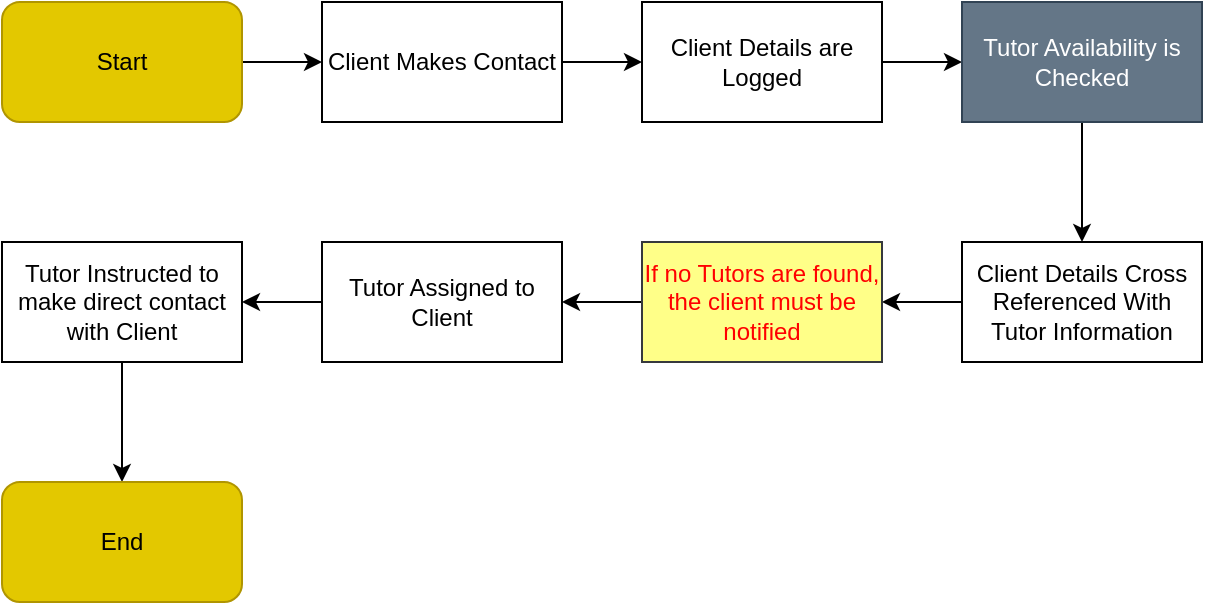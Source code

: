 <mxfile version="19.0.0" type="github">
  <diagram id="byE5E0A04Xue2wiaKyCQ" name="Page-1">
    <mxGraphModel dx="1038" dy="579" grid="1" gridSize="10" guides="1" tooltips="1" connect="1" arrows="1" fold="1" page="1" pageScale="1" pageWidth="850" pageHeight="1100" math="0" shadow="0">
      <root>
        <mxCell id="0" />
        <mxCell id="1" parent="0" />
        <mxCell id="J07iRta3Ubn2i2twDVl_-11" style="edgeStyle=orthogonalEdgeStyle;rounded=0;orthogonalLoop=1;jettySize=auto;html=1;exitX=1;exitY=0.5;exitDx=0;exitDy=0;entryX=0;entryY=0.5;entryDx=0;entryDy=0;fontColor=#000000;" edge="1" parent="1" source="J07iRta3Ubn2i2twDVl_-1" target="J07iRta3Ubn2i2twDVl_-2">
          <mxGeometry relative="1" as="geometry" />
        </mxCell>
        <mxCell id="J07iRta3Ubn2i2twDVl_-1" value="Start" style="rounded=1;whiteSpace=wrap;html=1;fillColor=#e3c800;fontColor=#000000;strokeColor=#B09500;" vertex="1" parent="1">
          <mxGeometry x="160" y="40" width="120" height="60" as="geometry" />
        </mxCell>
        <mxCell id="J07iRta3Ubn2i2twDVl_-12" style="edgeStyle=orthogonalEdgeStyle;rounded=0;orthogonalLoop=1;jettySize=auto;html=1;exitX=1;exitY=0.5;exitDx=0;exitDy=0;entryX=0;entryY=0.5;entryDx=0;entryDy=0;fontColor=#000000;" edge="1" parent="1" source="J07iRta3Ubn2i2twDVl_-2" target="J07iRta3Ubn2i2twDVl_-3">
          <mxGeometry relative="1" as="geometry" />
        </mxCell>
        <mxCell id="J07iRta3Ubn2i2twDVl_-2" value="Client Makes Contact" style="rounded=0;whiteSpace=wrap;html=1;" vertex="1" parent="1">
          <mxGeometry x="320" y="40" width="120" height="60" as="geometry" />
        </mxCell>
        <mxCell id="J07iRta3Ubn2i2twDVl_-13" style="edgeStyle=orthogonalEdgeStyle;rounded=0;orthogonalLoop=1;jettySize=auto;html=1;exitX=1;exitY=0.5;exitDx=0;exitDy=0;fontColor=#000000;" edge="1" parent="1" source="J07iRta3Ubn2i2twDVl_-3" target="J07iRta3Ubn2i2twDVl_-4">
          <mxGeometry relative="1" as="geometry" />
        </mxCell>
        <mxCell id="J07iRta3Ubn2i2twDVl_-3" value="Client Details are Logged" style="rounded=0;whiteSpace=wrap;html=1;" vertex="1" parent="1">
          <mxGeometry x="480" y="40" width="120" height="60" as="geometry" />
        </mxCell>
        <mxCell id="J07iRta3Ubn2i2twDVl_-14" style="edgeStyle=orthogonalEdgeStyle;rounded=0;orthogonalLoop=1;jettySize=auto;html=1;exitX=0.5;exitY=1;exitDx=0;exitDy=0;entryX=0.5;entryY=0;entryDx=0;entryDy=0;fontColor=#000000;" edge="1" parent="1" source="J07iRta3Ubn2i2twDVl_-4" target="J07iRta3Ubn2i2twDVl_-5">
          <mxGeometry relative="1" as="geometry" />
        </mxCell>
        <mxCell id="J07iRta3Ubn2i2twDVl_-4" value="Tutor Availability is Checked" style="rounded=0;whiteSpace=wrap;html=1;fillColor=#647687;strokeColor=#314354;fontColor=#ffffff;" vertex="1" parent="1">
          <mxGeometry x="640" y="40" width="120" height="60" as="geometry" />
        </mxCell>
        <mxCell id="J07iRta3Ubn2i2twDVl_-15" style="edgeStyle=orthogonalEdgeStyle;rounded=0;orthogonalLoop=1;jettySize=auto;html=1;exitX=0;exitY=0.5;exitDx=0;exitDy=0;entryX=1;entryY=0.5;entryDx=0;entryDy=0;fontColor=#000000;" edge="1" parent="1" source="J07iRta3Ubn2i2twDVl_-5" target="J07iRta3Ubn2i2twDVl_-6">
          <mxGeometry relative="1" as="geometry" />
        </mxCell>
        <mxCell id="J07iRta3Ubn2i2twDVl_-5" value="Client Details Cross Referenced With Tutor Information" style="rounded=0;whiteSpace=wrap;html=1;" vertex="1" parent="1">
          <mxGeometry x="640" y="160" width="120" height="60" as="geometry" />
        </mxCell>
        <mxCell id="J07iRta3Ubn2i2twDVl_-16" style="edgeStyle=orthogonalEdgeStyle;rounded=0;orthogonalLoop=1;jettySize=auto;html=1;exitX=0;exitY=0.5;exitDx=0;exitDy=0;entryX=1;entryY=0.5;entryDx=0;entryDy=0;fontColor=#000000;" edge="1" parent="1" source="J07iRta3Ubn2i2twDVl_-6" target="J07iRta3Ubn2i2twDVl_-7">
          <mxGeometry relative="1" as="geometry" />
        </mxCell>
        <mxCell id="J07iRta3Ubn2i2twDVl_-6" value="&lt;font color=&quot;#ff0000&quot;&gt;If no Tutors are found, the client must be notified&lt;/font&gt;" style="rounded=0;whiteSpace=wrap;html=1;fillColor=#ffff88;strokeColor=#36393d;" vertex="1" parent="1">
          <mxGeometry x="480" y="160" width="120" height="60" as="geometry" />
        </mxCell>
        <mxCell id="J07iRta3Ubn2i2twDVl_-17" style="edgeStyle=orthogonalEdgeStyle;rounded=0;orthogonalLoop=1;jettySize=auto;html=1;exitX=0;exitY=0.5;exitDx=0;exitDy=0;entryX=1;entryY=0.5;entryDx=0;entryDy=0;fontColor=#000000;" edge="1" parent="1" source="J07iRta3Ubn2i2twDVl_-7" target="J07iRta3Ubn2i2twDVl_-8">
          <mxGeometry relative="1" as="geometry" />
        </mxCell>
        <mxCell id="J07iRta3Ubn2i2twDVl_-7" value="&lt;font color=&quot;#000000&quot;&gt;Tutor Assigned to Client&lt;/font&gt;" style="rounded=0;whiteSpace=wrap;html=1;fontColor=#FF0000;" vertex="1" parent="1">
          <mxGeometry x="320" y="160" width="120" height="60" as="geometry" />
        </mxCell>
        <mxCell id="J07iRta3Ubn2i2twDVl_-18" style="edgeStyle=orthogonalEdgeStyle;rounded=0;orthogonalLoop=1;jettySize=auto;html=1;exitX=0.5;exitY=1;exitDx=0;exitDy=0;entryX=0.5;entryY=0;entryDx=0;entryDy=0;fontColor=#000000;" edge="1" parent="1" source="J07iRta3Ubn2i2twDVl_-8" target="J07iRta3Ubn2i2twDVl_-9">
          <mxGeometry relative="1" as="geometry" />
        </mxCell>
        <mxCell id="J07iRta3Ubn2i2twDVl_-8" value="Tutor Instructed to make direct contact with Client" style="rounded=0;whiteSpace=wrap;html=1;fontColor=#000000;" vertex="1" parent="1">
          <mxGeometry x="160" y="160" width="120" height="60" as="geometry" />
        </mxCell>
        <mxCell id="J07iRta3Ubn2i2twDVl_-9" value="End" style="rounded=1;whiteSpace=wrap;html=1;fontColor=#000000;fillColor=#e3c800;strokeColor=#B09500;" vertex="1" parent="1">
          <mxGeometry x="160" y="280" width="120" height="60" as="geometry" />
        </mxCell>
      </root>
    </mxGraphModel>
  </diagram>
</mxfile>
